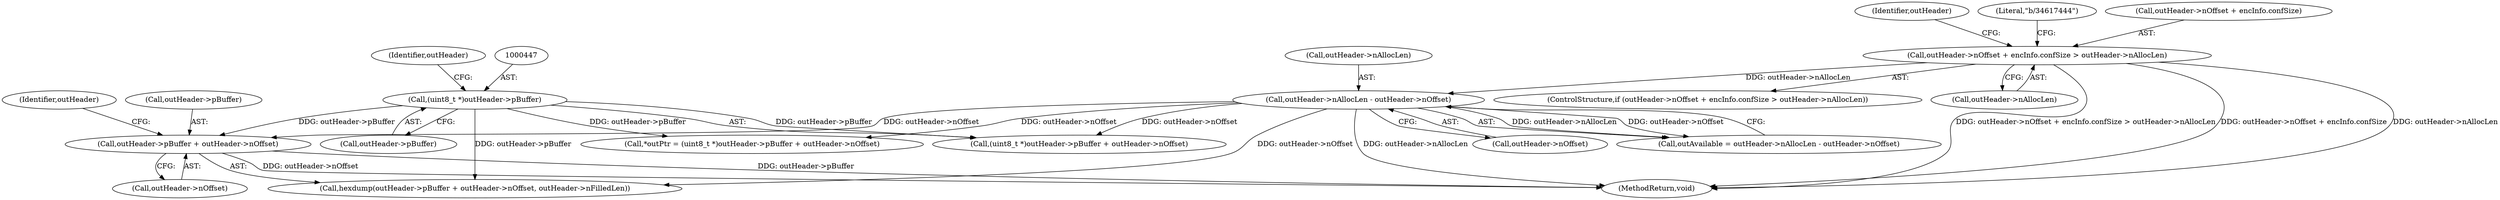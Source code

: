 digraph "0_Android_594bf934384920618d2b6ce0bcda1f60144cb3eb@pointer" {
"1000712" [label="(Call,outHeader->pBuffer + outHeader->nOffset)"];
"1000446" [label="(Call,(uint8_t *)outHeader->pBuffer)"];
"1000457" [label="(Call,outHeader->nAllocLen - outHeader->nOffset)"];
"1000194" [label="(Call,outHeader->nOffset + encInfo.confSize > outHeader->nAllocLen)"];
"1000720" [label="(Identifier,outHeader)"];
"1000712" [label="(Call,outHeader->pBuffer + outHeader->nOffset)"];
"1000222" [label="(Identifier,outHeader)"];
"1000740" [label="(MethodReturn,void)"];
"1000713" [label="(Call,outHeader->pBuffer)"];
"1000716" [label="(Call,outHeader->nOffset)"];
"1000194" [label="(Call,outHeader->nOffset + encInfo.confSize > outHeader->nAllocLen)"];
"1000458" [label="(Call,outHeader->nAllocLen)"];
"1000461" [label="(Call,outHeader->nOffset)"];
"1000193" [label="(ControlStructure,if (outHeader->nOffset + encInfo.confSize > outHeader->nAllocLen))"];
"1000448" [label="(Call,outHeader->pBuffer)"];
"1000207" [label="(Literal,\"b/34617444\")"];
"1000195" [label="(Call,outHeader->nOffset + encInfo.confSize)"];
"1000455" [label="(Call,outAvailable = outHeader->nAllocLen - outHeader->nOffset)"];
"1000446" [label="(Call,(uint8_t *)outHeader->pBuffer)"];
"1000445" [label="(Call,(uint8_t *)outHeader->pBuffer + outHeader->nOffset)"];
"1000443" [label="(Call,*outPtr = (uint8_t *)outHeader->pBuffer + outHeader->nOffset)"];
"1000202" [label="(Call,outHeader->nAllocLen)"];
"1000452" [label="(Identifier,outHeader)"];
"1000457" [label="(Call,outHeader->nAllocLen - outHeader->nOffset)"];
"1000711" [label="(Call,hexdump(outHeader->pBuffer + outHeader->nOffset, outHeader->nFilledLen))"];
"1000712" -> "1000711"  [label="AST: "];
"1000712" -> "1000716"  [label="CFG: "];
"1000713" -> "1000712"  [label="AST: "];
"1000716" -> "1000712"  [label="AST: "];
"1000720" -> "1000712"  [label="CFG: "];
"1000712" -> "1000740"  [label="DDG: outHeader->nOffset"];
"1000712" -> "1000740"  [label="DDG: outHeader->pBuffer"];
"1000446" -> "1000712"  [label="DDG: outHeader->pBuffer"];
"1000457" -> "1000712"  [label="DDG: outHeader->nOffset"];
"1000446" -> "1000445"  [label="AST: "];
"1000446" -> "1000448"  [label="CFG: "];
"1000447" -> "1000446"  [label="AST: "];
"1000448" -> "1000446"  [label="AST: "];
"1000452" -> "1000446"  [label="CFG: "];
"1000446" -> "1000443"  [label="DDG: outHeader->pBuffer"];
"1000446" -> "1000445"  [label="DDG: outHeader->pBuffer"];
"1000446" -> "1000711"  [label="DDG: outHeader->pBuffer"];
"1000457" -> "1000455"  [label="AST: "];
"1000457" -> "1000461"  [label="CFG: "];
"1000458" -> "1000457"  [label="AST: "];
"1000461" -> "1000457"  [label="AST: "];
"1000455" -> "1000457"  [label="CFG: "];
"1000457" -> "1000740"  [label="DDG: outHeader->nAllocLen"];
"1000457" -> "1000443"  [label="DDG: outHeader->nOffset"];
"1000457" -> "1000445"  [label="DDG: outHeader->nOffset"];
"1000457" -> "1000455"  [label="DDG: outHeader->nAllocLen"];
"1000457" -> "1000455"  [label="DDG: outHeader->nOffset"];
"1000194" -> "1000457"  [label="DDG: outHeader->nAllocLen"];
"1000457" -> "1000711"  [label="DDG: outHeader->nOffset"];
"1000194" -> "1000193"  [label="AST: "];
"1000194" -> "1000202"  [label="CFG: "];
"1000195" -> "1000194"  [label="AST: "];
"1000202" -> "1000194"  [label="AST: "];
"1000207" -> "1000194"  [label="CFG: "];
"1000222" -> "1000194"  [label="CFG: "];
"1000194" -> "1000740"  [label="DDG: outHeader->nOffset + encInfo.confSize > outHeader->nAllocLen"];
"1000194" -> "1000740"  [label="DDG: outHeader->nOffset + encInfo.confSize"];
"1000194" -> "1000740"  [label="DDG: outHeader->nAllocLen"];
}
